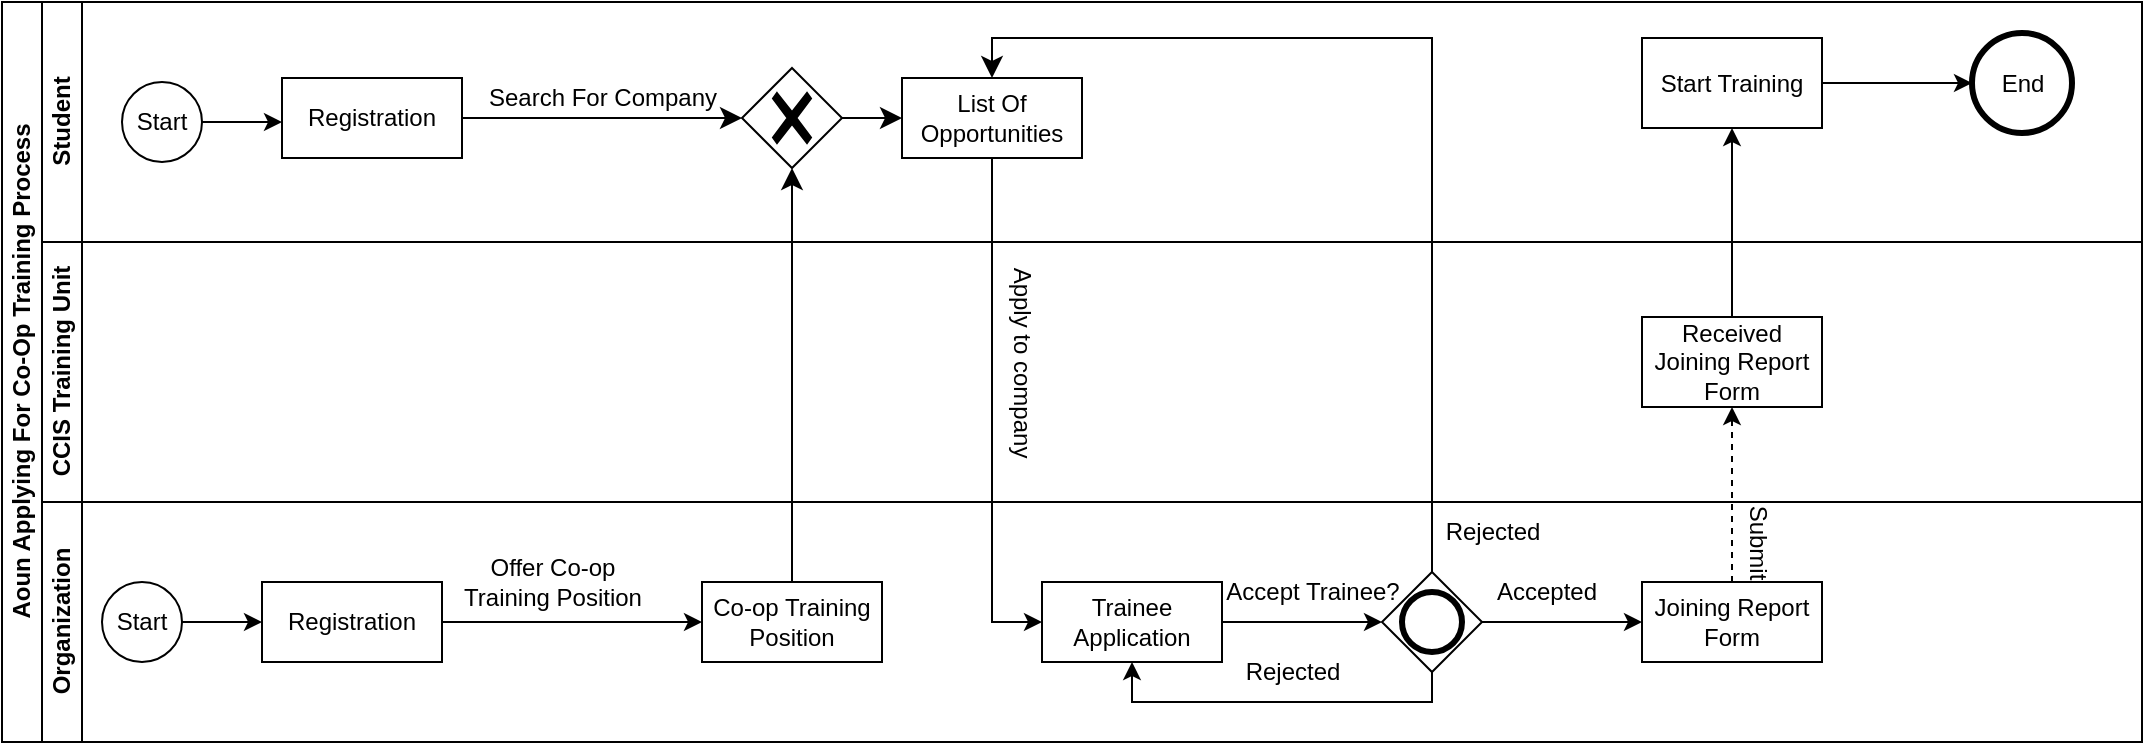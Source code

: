 <mxfile version="24.8.3">
  <diagram id="prtHgNgQTEPvFCAcTncT" name="Page-1">
    <mxGraphModel dx="1235" dy="695" grid="1" gridSize="10" guides="1" tooltips="1" connect="1" arrows="1" fold="1" page="1" pageScale="1" pageWidth="827" pageHeight="1169" math="0" shadow="0">
      <root>
        <mxCell id="0" />
        <mxCell id="1" parent="0" />
        <mxCell id="dNxyNK7c78bLwvsdeMH5-19" value="Aoun Applying For Co-Op Training Process" style="swimlane;html=1;childLayout=stackLayout;resizeParent=1;resizeParentMax=0;horizontal=0;startSize=20;horizontalStack=0;" parent="1" vertex="1">
          <mxGeometry x="30" y="120" width="1070" height="370" as="geometry" />
        </mxCell>
        <mxCell id="dNxyNK7c78bLwvsdeMH5-20" value="Student&lt;br&gt;" style="swimlane;html=1;startSize=20;horizontal=0;swimlaneFillColor=default;" parent="dNxyNK7c78bLwvsdeMH5-19" vertex="1">
          <mxGeometry x="20" width="1050" height="120" as="geometry" />
        </mxCell>
        <mxCell id="dNxyNK7c78bLwvsdeMH5-25" value="" style="edgeStyle=orthogonalEdgeStyle;rounded=0;orthogonalLoop=1;jettySize=auto;html=1;" parent="dNxyNK7c78bLwvsdeMH5-20" source="dNxyNK7c78bLwvsdeMH5-23" edge="1">
          <mxGeometry relative="1" as="geometry">
            <mxPoint x="120" y="60" as="targetPoint" />
          </mxGeometry>
        </mxCell>
        <mxCell id="dNxyNK7c78bLwvsdeMH5-23" value="Start" style="ellipse;whiteSpace=wrap;html=1;" parent="dNxyNK7c78bLwvsdeMH5-20" vertex="1">
          <mxGeometry x="40" y="40" width="40" height="40" as="geometry" />
        </mxCell>
        <mxCell id="EREkjrJr-GEuaXix4yJ3-2" style="edgeStyle=none;curved=1;rounded=0;orthogonalLoop=1;jettySize=auto;html=1;exitX=1;exitY=0.5;exitDx=0;exitDy=0;fontSize=12;startSize=8;endSize=8;" parent="dNxyNK7c78bLwvsdeMH5-20" source="4SbStPBRK_FuQmATxqOv-3" target="EREkjrJr-GEuaXix4yJ3-1" edge="1">
          <mxGeometry relative="1" as="geometry" />
        </mxCell>
        <mxCell id="4SbStPBRK_FuQmATxqOv-3" value="Registration" style="rounded=0;whiteSpace=wrap;html=1;" parent="dNxyNK7c78bLwvsdeMH5-20" vertex="1">
          <mxGeometry x="120" y="38" width="90" height="40" as="geometry" />
        </mxCell>
        <mxCell id="4SbStPBRK_FuQmATxqOv-10" value="List Of Opportunities" style="rounded=0;whiteSpace=wrap;html=1;" parent="dNxyNK7c78bLwvsdeMH5-20" vertex="1">
          <mxGeometry x="430" y="38" width="90" height="40" as="geometry" />
        </mxCell>
        <mxCell id="4SbStPBRK_FuQmATxqOv-13" value="Search For Company" style="text;html=1;align=center;verticalAlign=middle;resizable=0;points=[];autosize=1;strokeColor=none;fillColor=none;" parent="dNxyNK7c78bLwvsdeMH5-20" vertex="1">
          <mxGeometry x="210" y="33" width="140" height="30" as="geometry" />
        </mxCell>
        <mxCell id="4SbStPBRK_FuQmATxqOv-44" value="Start Training" style="rounded=0;whiteSpace=wrap;html=1;" parent="dNxyNK7c78bLwvsdeMH5-20" vertex="1">
          <mxGeometry x="800" y="18" width="90" height="45" as="geometry" />
        </mxCell>
        <mxCell id="4SbStPBRK_FuQmATxqOv-46" value="" style="points=[[0.145,0.145,0],[0.5,0,0],[0.855,0.145,0],[1,0.5,0],[0.855,0.855,0],[0.5,1,0],[0.145,0.855,0],[0,0.5,0]];shape=mxgraph.bpmn.event;html=1;verticalLabelPosition=bottom;labelBackgroundColor=#ffffff;verticalAlign=top;align=center;perimeter=ellipsePerimeter;outlineConnect=0;aspect=fixed;outline=end;symbol=terminate2;" parent="dNxyNK7c78bLwvsdeMH5-20" vertex="1">
          <mxGeometry x="965" y="15.5" width="50" height="50" as="geometry" />
        </mxCell>
        <mxCell id="4SbStPBRK_FuQmATxqOv-45" value="" style="endArrow=classic;html=1;rounded=0;exitX=1;exitY=0.5;exitDx=0;exitDy=0;" parent="dNxyNK7c78bLwvsdeMH5-20" source="4SbStPBRK_FuQmATxqOv-44" target="4SbStPBRK_FuQmATxqOv-46" edge="1">
          <mxGeometry width="50" height="50" relative="1" as="geometry">
            <mxPoint x="710" y="220" as="sourcePoint" />
            <mxPoint x="990" y="43" as="targetPoint" />
          </mxGeometry>
        </mxCell>
        <mxCell id="4SbStPBRK_FuQmATxqOv-48" value="End" style="text;html=1;align=center;verticalAlign=middle;resizable=0;points=[];autosize=1;strokeColor=none;fillColor=none;" parent="dNxyNK7c78bLwvsdeMH5-20" vertex="1">
          <mxGeometry x="970" y="25.5" width="40" height="30" as="geometry" />
        </mxCell>
        <mxCell id="EREkjrJr-GEuaXix4yJ3-4" style="edgeStyle=none;curved=1;rounded=0;orthogonalLoop=1;jettySize=auto;html=1;exitX=1;exitY=0.5;exitDx=0;exitDy=0;exitPerimeter=0;entryX=0;entryY=0.5;entryDx=0;entryDy=0;fontSize=12;startSize=8;endSize=8;" parent="dNxyNK7c78bLwvsdeMH5-20" source="EREkjrJr-GEuaXix4yJ3-1" target="4SbStPBRK_FuQmATxqOv-10" edge="1">
          <mxGeometry relative="1" as="geometry" />
        </mxCell>
        <mxCell id="EREkjrJr-GEuaXix4yJ3-1" value="" style="points=[[0.25,0.25,0],[0.5,0,0],[0.75,0.25,0],[1,0.5,0],[0.75,0.75,0],[0.5,1,0],[0.25,0.75,0],[0,0.5,0]];shape=mxgraph.bpmn.gateway2;html=1;verticalLabelPosition=bottom;labelBackgroundColor=#ffffff;verticalAlign=top;align=center;perimeter=rhombusPerimeter;outlineConnect=0;outline=none;symbol=none;gwType=exclusive;" parent="dNxyNK7c78bLwvsdeMH5-20" vertex="1">
          <mxGeometry x="350" y="33" width="50" height="50" as="geometry" />
        </mxCell>
        <mxCell id="sF60ZTT8LLLXfCl24h9y-14" value="" style="edgeStyle=segmentEdgeStyle;endArrow=classic;html=1;curved=0;rounded=0;endSize=8;startSize=8;fontSize=12;exitX=0.5;exitY=0;exitDx=0;exitDy=0;exitPerimeter=0;entryX=0.5;entryY=0;entryDx=0;entryDy=0;" parent="dNxyNK7c78bLwvsdeMH5-20" target="4SbStPBRK_FuQmATxqOv-10" edge="1">
          <mxGeometry width="50" height="50" relative="1" as="geometry">
            <mxPoint x="695" y="303" as="sourcePoint" />
            <mxPoint x="470" y="20" as="targetPoint" />
            <Array as="points">
              <mxPoint x="695" y="18" />
              <mxPoint x="475" y="18" />
            </Array>
          </mxGeometry>
        </mxCell>
        <mxCell id="dNxyNK7c78bLwvsdeMH5-21" value="CCIS Training Unit" style="swimlane;html=1;startSize=20;horizontal=0;fillColor=none;swimlaneFillColor=default;" parent="dNxyNK7c78bLwvsdeMH5-19" vertex="1">
          <mxGeometry x="20" y="120" width="1050" height="130" as="geometry" />
        </mxCell>
        <mxCell id="4SbStPBRK_FuQmATxqOv-22" value="Apply to company" style="text;html=1;align=center;verticalAlign=middle;resizable=0;points=[];autosize=1;strokeColor=none;fillColor=none;rotation=90;" parent="dNxyNK7c78bLwvsdeMH5-21" vertex="1">
          <mxGeometry x="430" y="45" width="120" height="30" as="geometry" />
        </mxCell>
        <mxCell id="4SbStPBRK_FuQmATxqOv-41" value="Received Joining Report Form" style="rounded=0;whiteSpace=wrap;html=1;" parent="dNxyNK7c78bLwvsdeMH5-21" vertex="1">
          <mxGeometry x="800" y="37.5" width="90" height="45" as="geometry" />
        </mxCell>
        <mxCell id="dNxyNK7c78bLwvsdeMH5-22" value="Organization" style="swimlane;html=1;startSize=20;horizontal=0;swimlaneFillColor=default;" parent="dNxyNK7c78bLwvsdeMH5-19" vertex="1">
          <mxGeometry x="20" y="250" width="1050" height="120" as="geometry" />
        </mxCell>
        <mxCell id="4SbStPBRK_FuQmATxqOv-5" value="Registration" style="rounded=0;whiteSpace=wrap;html=1;" parent="dNxyNK7c78bLwvsdeMH5-22" vertex="1">
          <mxGeometry x="110" y="40" width="90" height="40" as="geometry" />
        </mxCell>
        <mxCell id="4SbStPBRK_FuQmATxqOv-6" value="Start" style="ellipse;whiteSpace=wrap;html=1;" parent="dNxyNK7c78bLwvsdeMH5-22" vertex="1">
          <mxGeometry x="30" y="40" width="40" height="40" as="geometry" />
        </mxCell>
        <mxCell id="4SbStPBRK_FuQmATxqOv-8" value="" style="endArrow=classic;html=1;rounded=0;exitX=1;exitY=0.5;exitDx=0;exitDy=0;entryX=0;entryY=0.5;entryDx=0;entryDy=0;" parent="dNxyNK7c78bLwvsdeMH5-22" source="4SbStPBRK_FuQmATxqOv-6" target="4SbStPBRK_FuQmATxqOv-5" edge="1">
          <mxGeometry width="50" height="50" relative="1" as="geometry">
            <mxPoint x="360" y="-20" as="sourcePoint" />
            <mxPoint x="410" y="-70" as="targetPoint" />
          </mxGeometry>
        </mxCell>
        <mxCell id="4SbStPBRK_FuQmATxqOv-15" value="Co-op Training Position" style="rounded=0;whiteSpace=wrap;html=1;" parent="dNxyNK7c78bLwvsdeMH5-22" vertex="1">
          <mxGeometry x="330" y="40" width="90" height="40" as="geometry" />
        </mxCell>
        <mxCell id="4SbStPBRK_FuQmATxqOv-16" value="" style="endArrow=classic;html=1;rounded=0;exitX=1;exitY=0.5;exitDx=0;exitDy=0;entryX=0;entryY=0.5;entryDx=0;entryDy=0;" parent="dNxyNK7c78bLwvsdeMH5-22" source="4SbStPBRK_FuQmATxqOv-5" target="4SbStPBRK_FuQmATxqOv-15" edge="1">
          <mxGeometry width="50" height="50" relative="1" as="geometry">
            <mxPoint x="480" y="-20" as="sourcePoint" />
            <mxPoint x="530" y="-70" as="targetPoint" />
          </mxGeometry>
        </mxCell>
        <mxCell id="4SbStPBRK_FuQmATxqOv-17" value="Offer Co-op &lt;br&gt;Training Position" style="text;html=1;align=center;verticalAlign=middle;resizable=0;points=[];autosize=1;strokeColor=none;fillColor=none;" parent="dNxyNK7c78bLwvsdeMH5-22" vertex="1">
          <mxGeometry x="200" y="20" width="110" height="40" as="geometry" />
        </mxCell>
        <mxCell id="4SbStPBRK_FuQmATxqOv-21" value="Trainee Application" style="rounded=0;whiteSpace=wrap;html=1;" parent="dNxyNK7c78bLwvsdeMH5-22" vertex="1">
          <mxGeometry x="500" y="40" width="90" height="40" as="geometry" />
        </mxCell>
        <mxCell id="4SbStPBRK_FuQmATxqOv-25" value="" style="endArrow=classic;html=1;rounded=0;exitX=1;exitY=0.5;exitDx=0;exitDy=0;entryX=0;entryY=0.5;entryDx=0;entryDy=0;entryPerimeter=0;" parent="dNxyNK7c78bLwvsdeMH5-22" source="4SbStPBRK_FuQmATxqOv-21" edge="1">
          <mxGeometry width="50" height="50" relative="1" as="geometry">
            <mxPoint x="480" y="-20" as="sourcePoint" />
            <mxPoint x="670" y="60" as="targetPoint" />
          </mxGeometry>
        </mxCell>
        <mxCell id="4SbStPBRK_FuQmATxqOv-27" value="Accept Trainee?" style="text;html=1;align=center;verticalAlign=middle;resizable=0;points=[];autosize=1;strokeColor=none;fillColor=none;" parent="dNxyNK7c78bLwvsdeMH5-22" vertex="1">
          <mxGeometry x="580" y="30" width="110" height="30" as="geometry" />
        </mxCell>
        <mxCell id="4SbStPBRK_FuQmATxqOv-29" value="Rejected&lt;br&gt;" style="text;html=1;align=center;verticalAlign=middle;resizable=0;points=[];autosize=1;strokeColor=none;fillColor=none;" parent="dNxyNK7c78bLwvsdeMH5-22" vertex="1">
          <mxGeometry x="690" width="70" height="30" as="geometry" />
        </mxCell>
        <mxCell id="4SbStPBRK_FuQmATxqOv-33" value="Accepted" style="text;html=1;align=center;verticalAlign=middle;resizable=0;points=[];autosize=1;strokeColor=none;fillColor=none;" parent="dNxyNK7c78bLwvsdeMH5-22" vertex="1">
          <mxGeometry x="717" y="30" width="70" height="30" as="geometry" />
        </mxCell>
        <mxCell id="4SbStPBRK_FuQmATxqOv-36" value="" style="endArrow=classic;html=1;rounded=0;exitX=1;exitY=0.5;exitDx=0;exitDy=0;exitPerimeter=0;entryX=0;entryY=0.5;entryDx=0;entryDy=0;" parent="dNxyNK7c78bLwvsdeMH5-22" target="4SbStPBRK_FuQmATxqOv-38" edge="1">
          <mxGeometry width="50" height="50" relative="1" as="geometry">
            <mxPoint x="720" y="60" as="sourcePoint" />
            <mxPoint x="820" y="60" as="targetPoint" />
          </mxGeometry>
        </mxCell>
        <mxCell id="4SbStPBRK_FuQmATxqOv-38" value="Joining Report Form" style="rounded=0;whiteSpace=wrap;html=1;" parent="dNxyNK7c78bLwvsdeMH5-22" vertex="1">
          <mxGeometry x="800" y="40" width="90" height="40" as="geometry" />
        </mxCell>
        <mxCell id="ZPid6aVFqL8tChfL3ZW3-7" value="" style="endArrow=classic;html=1;rounded=0;exitX=0.5;exitY=1;exitDx=0;exitDy=0;exitPerimeter=0;entryX=0.5;entryY=1;entryDx=0;entryDy=0;" parent="dNxyNK7c78bLwvsdeMH5-22" target="4SbStPBRK_FuQmATxqOv-21" edge="1">
          <mxGeometry width="50" height="50" relative="1" as="geometry">
            <mxPoint x="695" y="85" as="sourcePoint" />
            <mxPoint x="540" y="110" as="targetPoint" />
            <Array as="points">
              <mxPoint x="695" y="100" />
              <mxPoint x="620" y="100" />
              <mxPoint x="545" y="100" />
            </Array>
          </mxGeometry>
        </mxCell>
        <mxCell id="4SbStPBRK_FuQmATxqOv-32" value="Rejected" style="text;html=1;align=center;verticalAlign=middle;resizable=0;points=[];autosize=1;strokeColor=none;fillColor=none;" parent="dNxyNK7c78bLwvsdeMH5-22" vertex="1">
          <mxGeometry x="590" y="70" width="70" height="30" as="geometry" />
        </mxCell>
        <mxCell id="0kWGRuSWt9mOtvd18_cj-1" value="&lt;font style=&quot;font-size: 12px;&quot;&gt;Submit&lt;/font&gt;" style="text;html=1;align=center;verticalAlign=middle;resizable=0;points=[];autosize=1;strokeColor=none;fillColor=none;fontSize=16;rotation=90;" parent="dNxyNK7c78bLwvsdeMH5-22" vertex="1">
          <mxGeometry x="830" y="5" width="60" height="30" as="geometry" />
        </mxCell>
        <mxCell id="ZO5Dii8AYD2ekvHhqal_-1" value="" style="points=[[0.25,0.25,0],[0.5,0,0],[0.75,0.25,0],[1,0.5,0],[0.75,0.75,0],[0.5,1,0],[0.25,0.75,0],[0,0.5,0]];shape=mxgraph.bpmn.gateway2;html=1;verticalLabelPosition=bottom;labelBackgroundColor=#ffffff;verticalAlign=top;align=center;perimeter=rhombusPerimeter;outlineConnect=0;outline=end;symbol=general;" parent="dNxyNK7c78bLwvsdeMH5-22" vertex="1">
          <mxGeometry x="670" y="35" width="50" height="50" as="geometry" />
        </mxCell>
        <mxCell id="4SbStPBRK_FuQmATxqOv-42" value="" style="endArrow=classic;html=1;rounded=0;exitX=0.5;exitY=0;exitDx=0;exitDy=0;entryX=0.5;entryY=1;entryDx=0;entryDy=0;dashed=1;" parent="dNxyNK7c78bLwvsdeMH5-19" source="4SbStPBRK_FuQmATxqOv-38" target="4SbStPBRK_FuQmATxqOv-41" edge="1">
          <mxGeometry width="50" height="50" relative="1" as="geometry">
            <mxPoint x="910" y="300" as="sourcePoint" />
            <mxPoint x="960" y="250" as="targetPoint" />
          </mxGeometry>
        </mxCell>
        <mxCell id="4SbStPBRK_FuQmATxqOv-43" value="" style="endArrow=classic;html=1;rounded=0;exitX=0.5;exitY=0;exitDx=0;exitDy=0;entryX=0.5;entryY=1;entryDx=0;entryDy=0;" parent="dNxyNK7c78bLwvsdeMH5-19" source="4SbStPBRK_FuQmATxqOv-41" target="4SbStPBRK_FuQmATxqOv-44" edge="1">
          <mxGeometry width="50" height="50" relative="1" as="geometry">
            <mxPoint x="730" y="220" as="sourcePoint" />
            <mxPoint x="905" y="80" as="targetPoint" />
          </mxGeometry>
        </mxCell>
        <mxCell id="EREkjrJr-GEuaXix4yJ3-3" style="edgeStyle=none;curved=1;rounded=0;orthogonalLoop=1;jettySize=auto;html=1;exitX=0.5;exitY=0;exitDx=0;exitDy=0;entryX=0.5;entryY=1;entryDx=0;entryDy=0;entryPerimeter=0;fontSize=12;startSize=8;endSize=8;" parent="dNxyNK7c78bLwvsdeMH5-19" source="4SbStPBRK_FuQmATxqOv-15" target="EREkjrJr-GEuaXix4yJ3-1" edge="1">
          <mxGeometry relative="1" as="geometry">
            <Array as="points">
              <mxPoint x="395" y="190" />
            </Array>
          </mxGeometry>
        </mxCell>
        <mxCell id="EREkjrJr-GEuaXix4yJ3-6" value="" style="endArrow=classic;html=1;rounded=0;exitX=0.5;exitY=1;exitDx=0;exitDy=0;entryX=0;entryY=0.5;entryDx=0;entryDy=0;" parent="dNxyNK7c78bLwvsdeMH5-19" source="4SbStPBRK_FuQmATxqOv-10" target="4SbStPBRK_FuQmATxqOv-21" edge="1">
          <mxGeometry width="50" height="50" relative="1" as="geometry">
            <mxPoint x="725" y="345" as="sourcePoint" />
            <mxPoint x="575" y="340" as="targetPoint" />
            <Array as="points">
              <mxPoint x="495" y="170" />
              <mxPoint x="495" y="310" />
            </Array>
          </mxGeometry>
        </mxCell>
        <mxCell id="sF60ZTT8LLLXfCl24h9y-16" value="" style="endArrow=none;html=1;rounded=0;fontSize=12;startSize=8;endSize=8;curved=1;exitX=0.5;exitY=0;exitDx=0;exitDy=0;exitPerimeter=0;" parent="1" source="ZO5Dii8AYD2ekvHhqal_-1" edge="1">
          <mxGeometry width="50" height="50" relative="1" as="geometry">
            <mxPoint x="680" y="360" as="sourcePoint" />
            <mxPoint x="745" y="240" as="targetPoint" />
          </mxGeometry>
        </mxCell>
      </root>
    </mxGraphModel>
  </diagram>
</mxfile>
